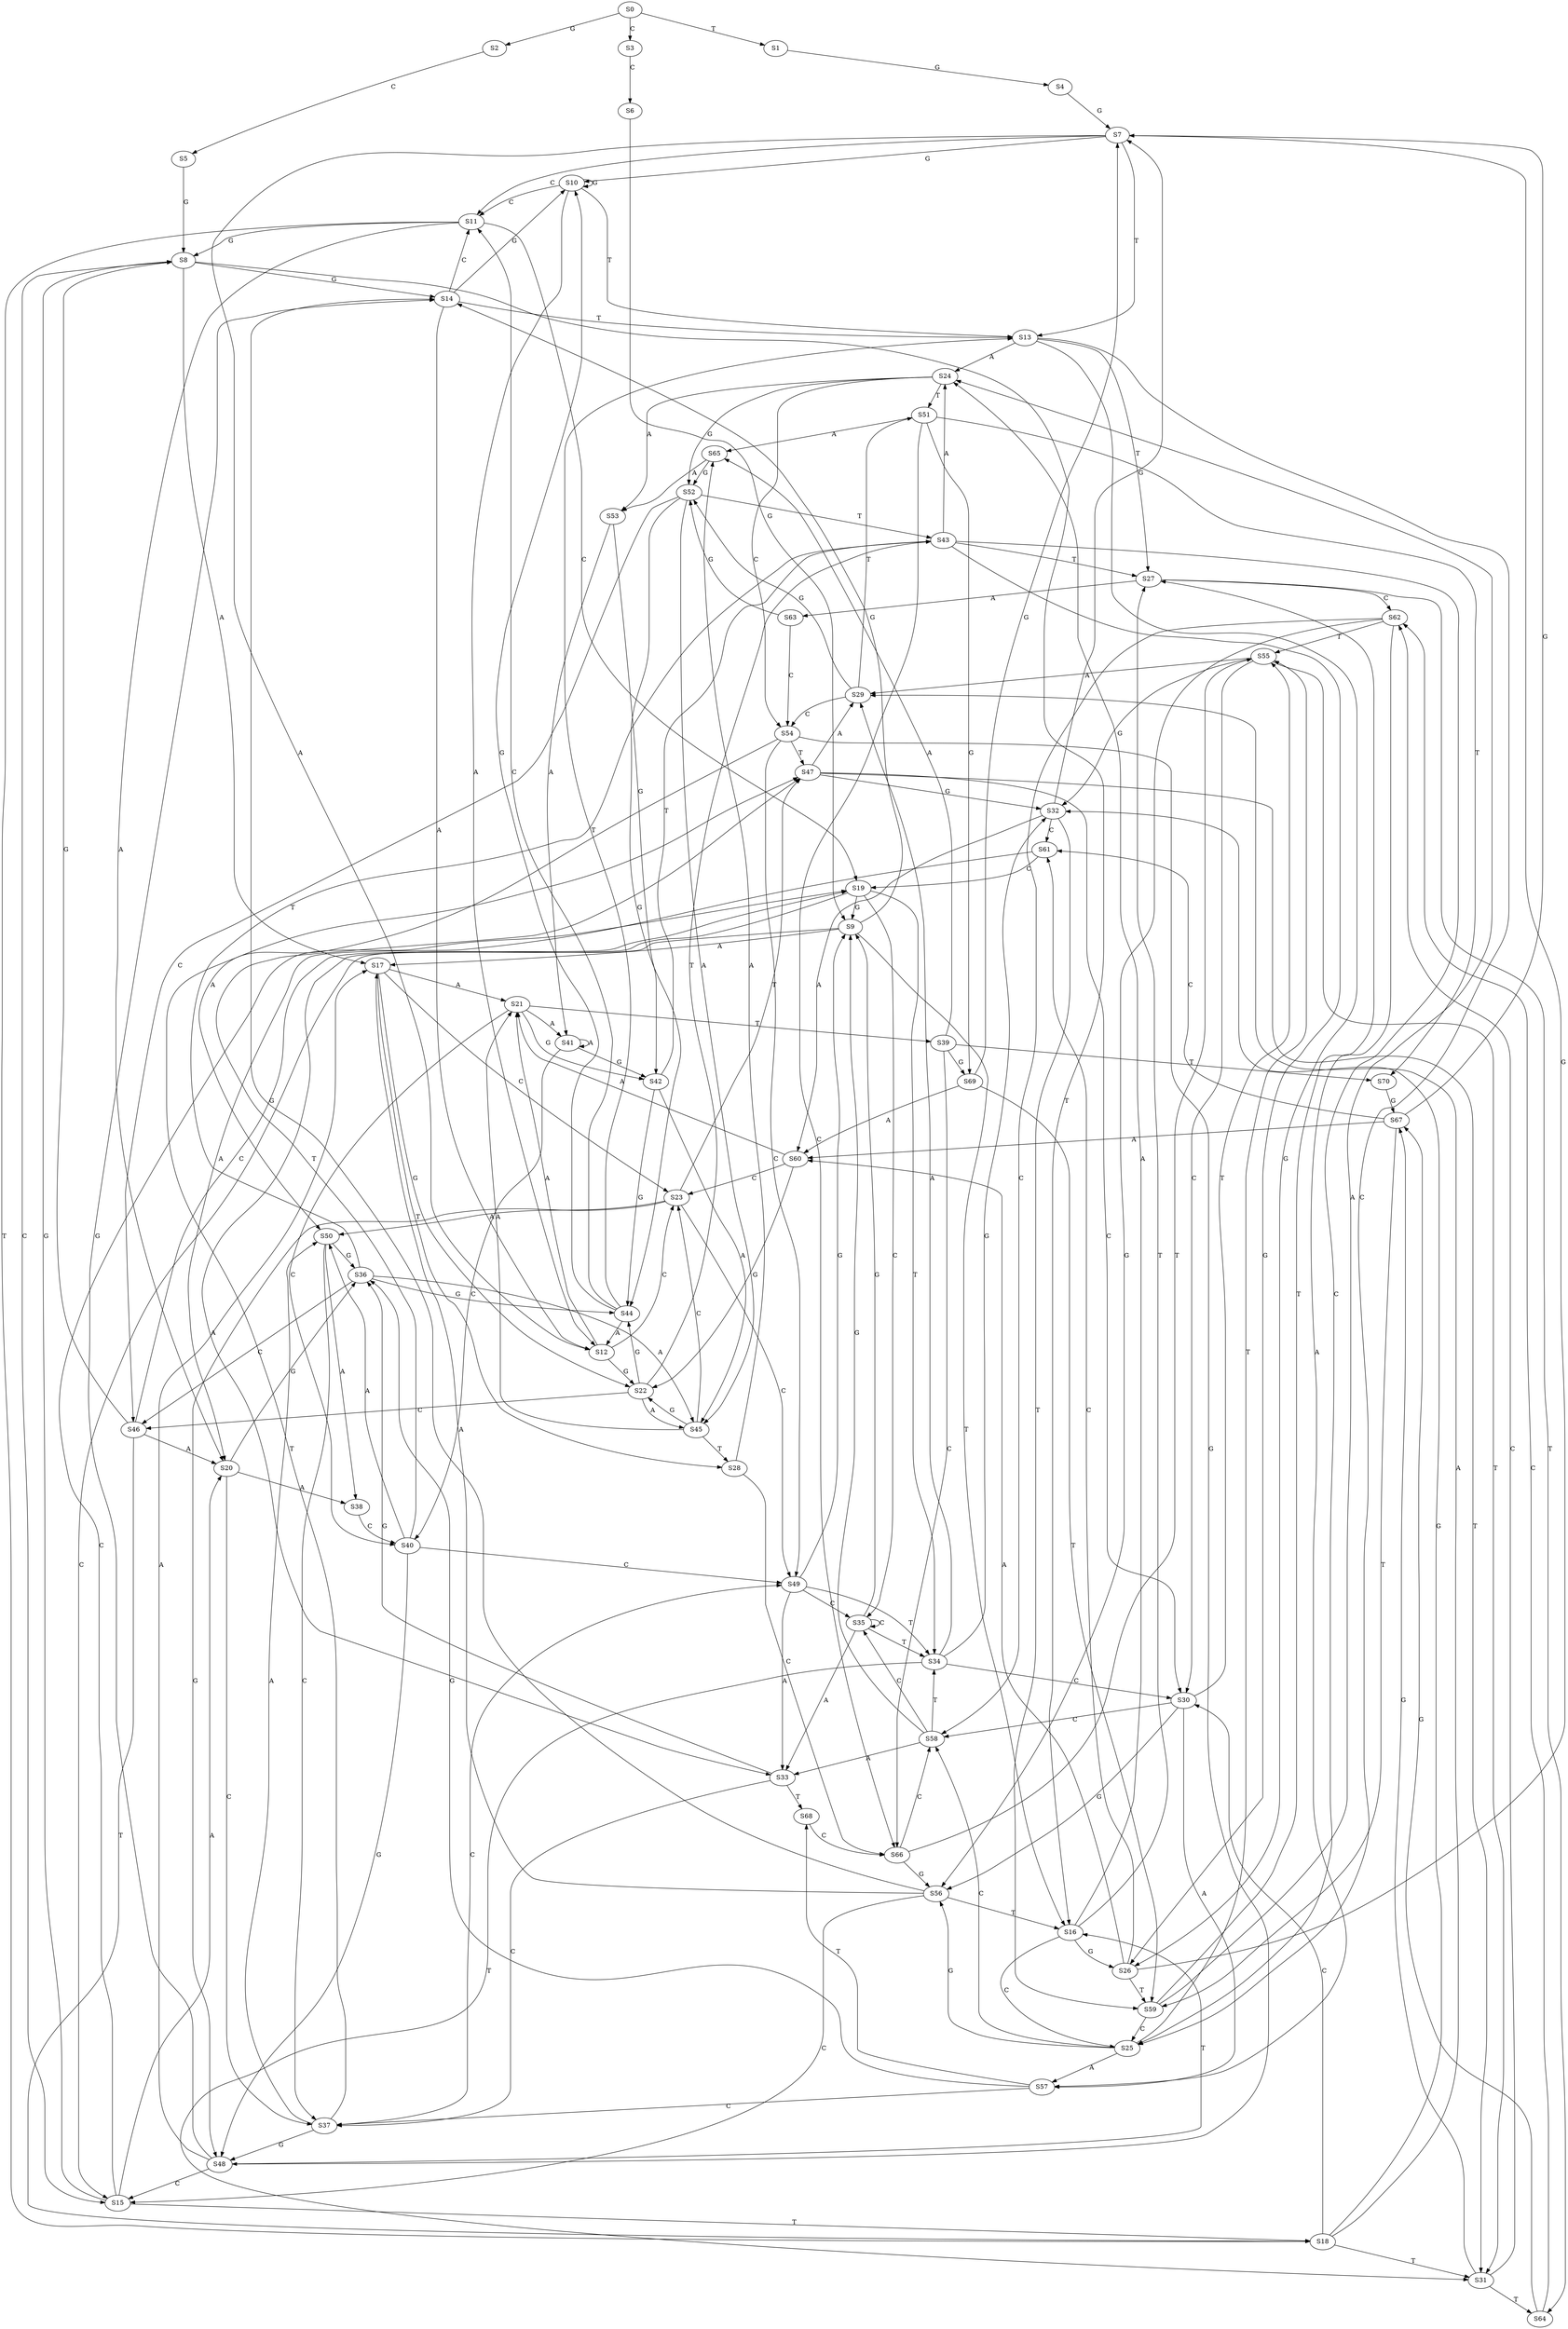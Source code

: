 strict digraph  {
	S0 -> S1 [ label = T ];
	S0 -> S2 [ label = G ];
	S0 -> S3 [ label = C ];
	S1 -> S4 [ label = G ];
	S2 -> S5 [ label = C ];
	S3 -> S6 [ label = C ];
	S4 -> S7 [ label = G ];
	S5 -> S8 [ label = G ];
	S6 -> S9 [ label = G ];
	S7 -> S10 [ label = G ];
	S7 -> S11 [ label = C ];
	S7 -> S12 [ label = A ];
	S7 -> S13 [ label = T ];
	S8 -> S14 [ label = G ];
	S8 -> S15 [ label = C ];
	S8 -> S16 [ label = T ];
	S8 -> S17 [ label = A ];
	S9 -> S17 [ label = A ];
	S9 -> S14 [ label = G ];
	S9 -> S16 [ label = T ];
	S9 -> S15 [ label = C ];
	S10 -> S13 [ label = T ];
	S10 -> S11 [ label = C ];
	S10 -> S10 [ label = G ];
	S10 -> S12 [ label = A ];
	S11 -> S18 [ label = T ];
	S11 -> S19 [ label = C ];
	S11 -> S20 [ label = A ];
	S11 -> S8 [ label = G ];
	S12 -> S21 [ label = A ];
	S12 -> S22 [ label = G ];
	S12 -> S23 [ label = C ];
	S13 -> S24 [ label = A ];
	S13 -> S25 [ label = C ];
	S13 -> S26 [ label = G ];
	S13 -> S27 [ label = T ];
	S14 -> S12 [ label = A ];
	S14 -> S10 [ label = G ];
	S14 -> S11 [ label = C ];
	S14 -> S13 [ label = T ];
	S15 -> S8 [ label = G ];
	S15 -> S18 [ label = T ];
	S15 -> S19 [ label = C ];
	S15 -> S20 [ label = A ];
	S16 -> S25 [ label = C ];
	S16 -> S24 [ label = A ];
	S16 -> S26 [ label = G ];
	S16 -> S27 [ label = T ];
	S17 -> S21 [ label = A ];
	S17 -> S23 [ label = C ];
	S17 -> S22 [ label = G ];
	S17 -> S28 [ label = T ];
	S18 -> S29 [ label = A ];
	S18 -> S30 [ label = C ];
	S18 -> S31 [ label = T ];
	S18 -> S32 [ label = G ];
	S19 -> S9 [ label = G ];
	S19 -> S33 [ label = A ];
	S19 -> S34 [ label = T ];
	S19 -> S35 [ label = C ];
	S20 -> S36 [ label = G ];
	S20 -> S37 [ label = C ];
	S20 -> S38 [ label = A ];
	S21 -> S39 [ label = T ];
	S21 -> S40 [ label = C ];
	S21 -> S41 [ label = A ];
	S21 -> S42 [ label = G ];
	S22 -> S43 [ label = T ];
	S22 -> S44 [ label = G ];
	S22 -> S45 [ label = A ];
	S22 -> S46 [ label = C ];
	S23 -> S47 [ label = T ];
	S23 -> S48 [ label = G ];
	S23 -> S49 [ label = C ];
	S23 -> S50 [ label = A ];
	S24 -> S51 [ label = T ];
	S24 -> S52 [ label = G ];
	S24 -> S53 [ label = A ];
	S24 -> S54 [ label = C ];
	S25 -> S55 [ label = T ];
	S25 -> S56 [ label = G ];
	S25 -> S57 [ label = A ];
	S25 -> S58 [ label = C ];
	S26 -> S59 [ label = T ];
	S26 -> S7 [ label = G ];
	S26 -> S60 [ label = A ];
	S26 -> S61 [ label = C ];
	S27 -> S62 [ label = C ];
	S27 -> S63 [ label = A ];
	S27 -> S64 [ label = T ];
	S28 -> S65 [ label = A ];
	S28 -> S66 [ label = C ];
	S29 -> S52 [ label = G ];
	S29 -> S51 [ label = T ];
	S29 -> S54 [ label = C ];
	S30 -> S55 [ label = T ];
	S30 -> S56 [ label = G ];
	S30 -> S58 [ label = C ];
	S30 -> S57 [ label = A ];
	S31 -> S62 [ label = C ];
	S31 -> S64 [ label = T ];
	S31 -> S67 [ label = G ];
	S32 -> S60 [ label = A ];
	S32 -> S61 [ label = C ];
	S32 -> S7 [ label = G ];
	S32 -> S59 [ label = T ];
	S33 -> S36 [ label = G ];
	S33 -> S68 [ label = T ];
	S33 -> S37 [ label = C ];
	S34 -> S32 [ label = G ];
	S34 -> S29 [ label = A ];
	S34 -> S30 [ label = C ];
	S34 -> S31 [ label = T ];
	S35 -> S9 [ label = G ];
	S35 -> S35 [ label = C ];
	S35 -> S33 [ label = A ];
	S35 -> S34 [ label = T ];
	S36 -> S44 [ label = G ];
	S36 -> S43 [ label = T ];
	S36 -> S45 [ label = A ];
	S36 -> S46 [ label = C ];
	S37 -> S47 [ label = T ];
	S37 -> S49 [ label = C ];
	S37 -> S50 [ label = A ];
	S37 -> S48 [ label = G ];
	S38 -> S40 [ label = C ];
	S39 -> S65 [ label = A ];
	S39 -> S66 [ label = C ];
	S39 -> S69 [ label = G ];
	S39 -> S70 [ label = T ];
	S40 -> S50 [ label = A ];
	S40 -> S49 [ label = C ];
	S40 -> S48 [ label = G ];
	S40 -> S47 [ label = T ];
	S41 -> S42 [ label = G ];
	S41 -> S40 [ label = C ];
	S41 -> S41 [ label = A ];
	S42 -> S43 [ label = T ];
	S42 -> S45 [ label = A ];
	S42 -> S44 [ label = G ];
	S43 -> S24 [ label = A ];
	S43 -> S25 [ label = C ];
	S43 -> S26 [ label = G ];
	S43 -> S27 [ label = T ];
	S44 -> S12 [ label = A ];
	S44 -> S10 [ label = G ];
	S44 -> S13 [ label = T ];
	S44 -> S11 [ label = C ];
	S45 -> S21 [ label = A ];
	S45 -> S23 [ label = C ];
	S45 -> S28 [ label = T ];
	S45 -> S22 [ label = G ];
	S46 -> S19 [ label = C ];
	S46 -> S20 [ label = A ];
	S46 -> S18 [ label = T ];
	S46 -> S8 [ label = G ];
	S47 -> S29 [ label = A ];
	S47 -> S30 [ label = C ];
	S47 -> S31 [ label = T ];
	S47 -> S32 [ label = G ];
	S48 -> S14 [ label = G ];
	S48 -> S17 [ label = A ];
	S48 -> S16 [ label = T ];
	S48 -> S15 [ label = C ];
	S49 -> S35 [ label = C ];
	S49 -> S33 [ label = A ];
	S49 -> S34 [ label = T ];
	S49 -> S9 [ label = G ];
	S50 -> S36 [ label = G ];
	S50 -> S37 [ label = C ];
	S50 -> S38 [ label = A ];
	S51 -> S66 [ label = C ];
	S51 -> S65 [ label = A ];
	S51 -> S70 [ label = T ];
	S51 -> S69 [ label = G ];
	S52 -> S43 [ label = T ];
	S52 -> S45 [ label = A ];
	S52 -> S46 [ label = C ];
	S52 -> S44 [ label = G ];
	S53 -> S42 [ label = G ];
	S53 -> S41 [ label = A ];
	S54 -> S48 [ label = G ];
	S54 -> S47 [ label = T ];
	S54 -> S49 [ label = C ];
	S54 -> S50 [ label = A ];
	S55 -> S32 [ label = G ];
	S55 -> S30 [ label = C ];
	S55 -> S29 [ label = A ];
	S55 -> S31 [ label = T ];
	S56 -> S14 [ label = G ];
	S56 -> S16 [ label = T ];
	S56 -> S15 [ label = C ];
	S56 -> S17 [ label = A ];
	S57 -> S68 [ label = T ];
	S57 -> S37 [ label = C ];
	S57 -> S36 [ label = G ];
	S58 -> S35 [ label = C ];
	S58 -> S33 [ label = A ];
	S58 -> S34 [ label = T ];
	S58 -> S9 [ label = G ];
	S59 -> S25 [ label = C ];
	S59 -> S27 [ label = T ];
	S59 -> S24 [ label = A ];
	S60 -> S22 [ label = G ];
	S60 -> S23 [ label = C ];
	S60 -> S21 [ label = A ];
	S61 -> S19 [ label = C ];
	S61 -> S20 [ label = A ];
	S62 -> S57 [ label = A ];
	S62 -> S58 [ label = C ];
	S62 -> S55 [ label = T ];
	S62 -> S56 [ label = G ];
	S63 -> S54 [ label = C ];
	S63 -> S52 [ label = G ];
	S64 -> S67 [ label = G ];
	S64 -> S62 [ label = C ];
	S65 -> S52 [ label = G ];
	S65 -> S53 [ label = A ];
	S66 -> S58 [ label = C ];
	S66 -> S56 [ label = G ];
	S66 -> S55 [ label = T ];
	S67 -> S7 [ label = G ];
	S67 -> S61 [ label = C ];
	S67 -> S59 [ label = T ];
	S67 -> S60 [ label = A ];
	S68 -> S66 [ label = C ];
	S69 -> S7 [ label = G ];
	S69 -> S60 [ label = A ];
	S69 -> S59 [ label = T ];
	S70 -> S67 [ label = G ];
}
